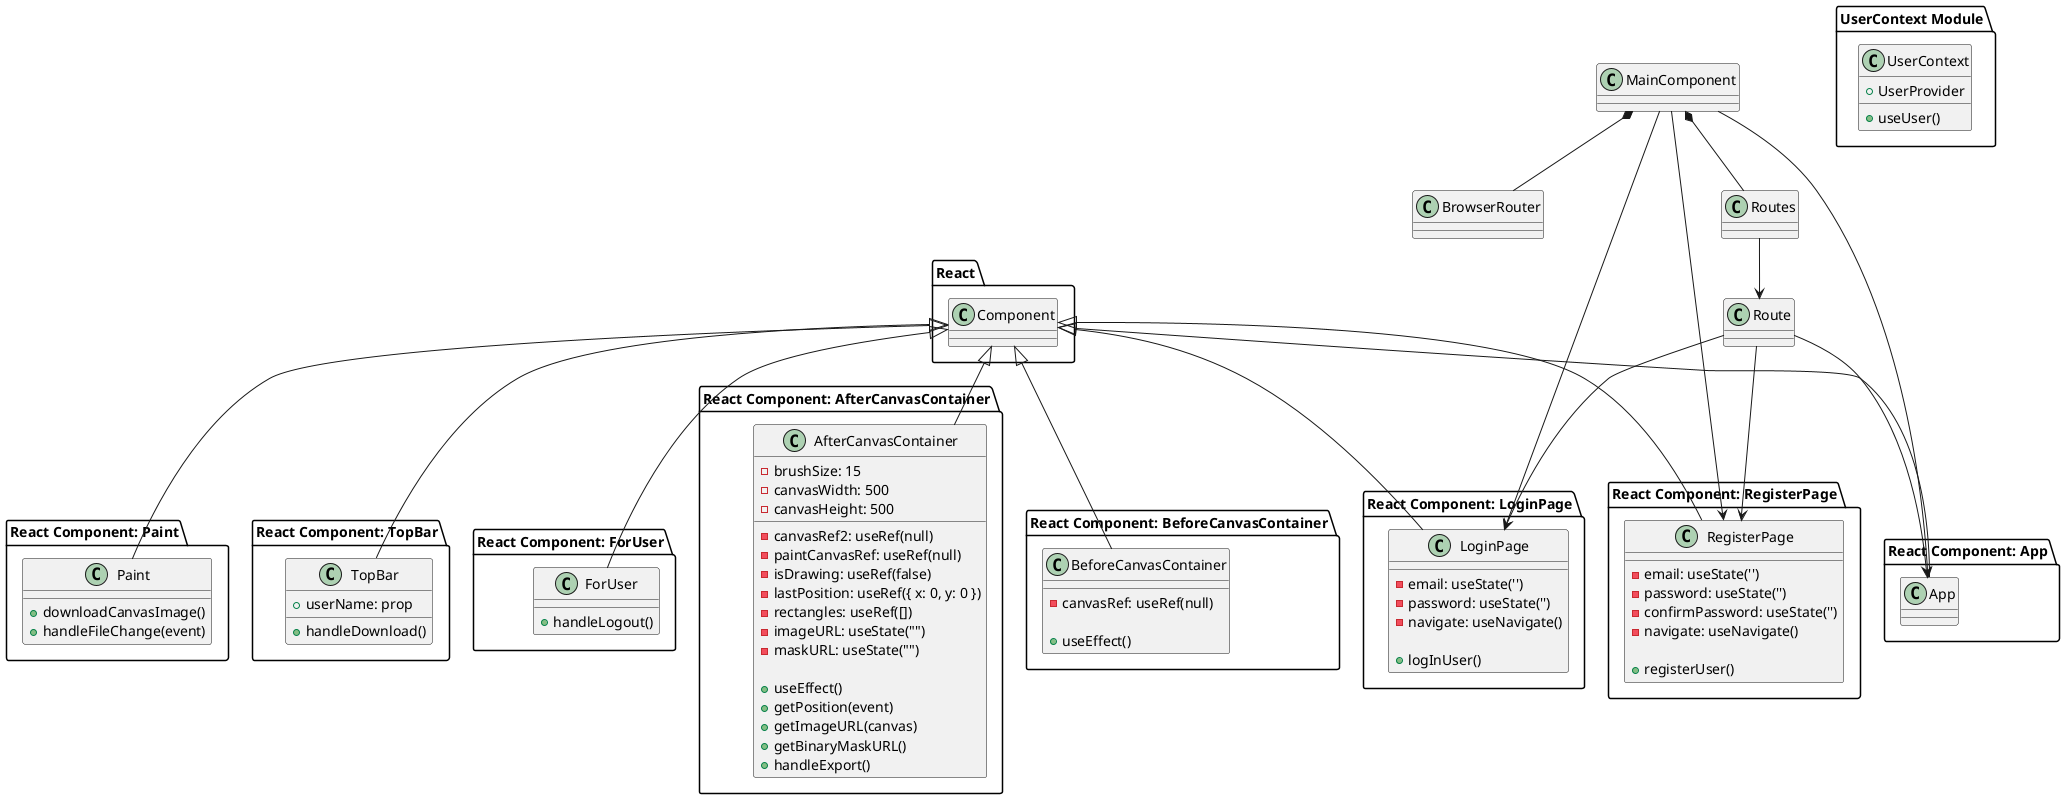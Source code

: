 @startuml

package "React Component: AfterCanvasContainer" {


  class AfterCanvasContainer {

    - canvasRef2: useRef(null)
    - paintCanvasRef: useRef(null)
    - isDrawing: useRef(false)
    - lastPosition: useRef({ x: 0, y: 0 })
    - brushSize: 15
    - canvasWidth: 500
    - canvasHeight: 500
    - rectangles: useRef([])
    - imageURL: useState("")
    - maskURL: useState("")

    + useEffect()
    + getPosition(event)
    + getImageURL(canvas)
    + getBinaryMaskURL()
    + handleExport()

  }

}

package "React Component: BeforeCanvasContainer" {


  class BeforeCanvasContainer {

    - canvasRef: useRef(null)

    + useEffect()

  }

}

package "React Component: Paint" {

  class Paint {

    + downloadCanvasImage()
    + handleFileChange(event)

  }

}

package "React Component: TopBar" {


  class TopBar {

    + handleDownload()
    + userName: prop

  }

}

package "React Component: ForUser" {



  class ForUser {

    + handleLogout()

  }

}

package "React Component: LoginPage" {


  class LoginPage {

    - email: useState('')
    - password: useState('')
    - navigate: useNavigate()

    + logInUser()

  }

}

package "React Component: RegisterPage" {



  class RegisterPage {

    - email: useState('')
    - password: useState('')
    - confirmPassword: useState('')
    - navigate: useNavigate()

    + registerUser()

  }

}

package "UserContext Module" {


  class UserContext {

    + UserProvider
    + useUser()

  }

}

package "React Component: App" {



  class App {

  }

}

MainComponent --> App
MainComponent --> LoginPage
MainComponent --> RegisterPage
MainComponent *-- BrowserRouter
MainComponent *-- Routes
Routes --> Route
Route --> App
Route --> LoginPage
Route --> RegisterPage

React.Component <|-- AfterCanvasContainer
React.Component <|-- BeforeCanvasContainer
React.Component <|-- Paint
React.Component <|-- TopBar
React.Component <|-- ForUser
React.Component <|-- LoginPage
React.Component <|-- RegisterPage
React.Component <|-- App

@enduml
